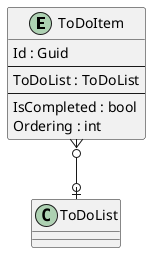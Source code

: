 @startuml

entity ToDoItem {
    Id : Guid
    --
    ToDoList : ToDoList
    ' ToDoItemKeyCodePlaceholder
    --
    IsCompleted : bool
    Ordering : int
    ' ToDoItemPropertyCodePlaceholder
}

' EntityCodePlaceholder

ToDoItem }o--o| ToDoList
' RelationshipCodePlaceholder

@enduml
